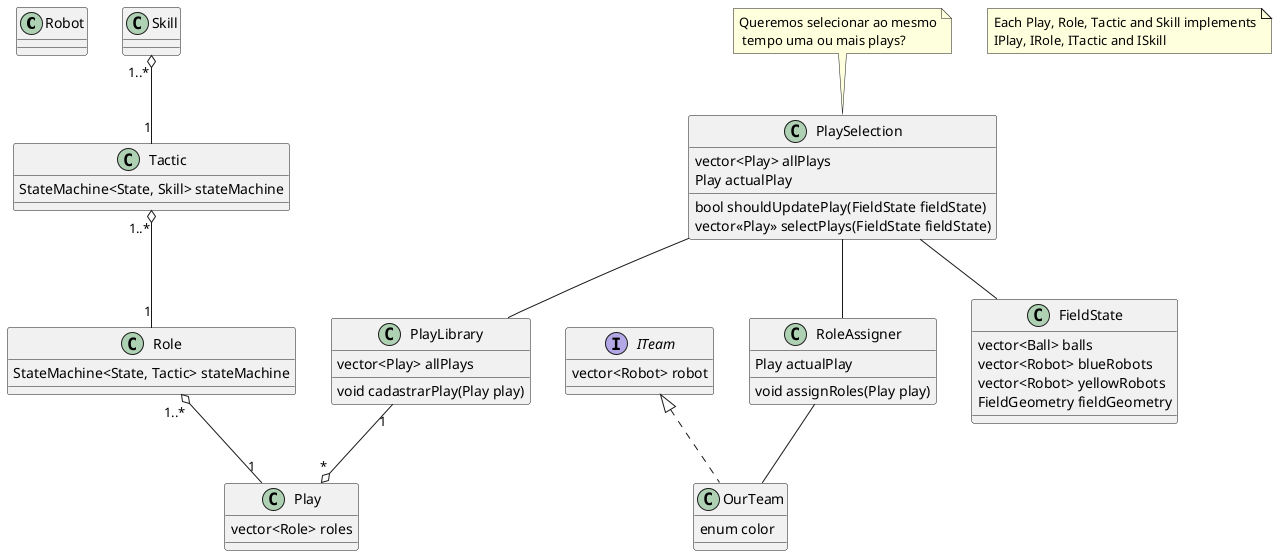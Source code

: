 @startuml teste
class Robot {

}

class Skill {

}

class Tactic {
    StateMachine<State, Skill> stateMachine
}

class Role {
    StateMachine<State, Tactic> stateMachine
}

class Play {
    vector<Role> roles
}

class PlayLibrary {
    vector<Play> allPlays
    void cadastrarPlay(Play play)
}

class RoleAssigner {
    Play actualPlay
    void assignRoles(Play play)
}

class PlaySelection {
    vector<Play> allPlays
    Play actualPlay
    bool shouldUpdatePlay(FieldState fieldState)
    vector<<Play>> selectPlays(FieldState fieldState)
}

class FieldState {
    vector<Ball> balls
    vector<Robot> blueRobots
    vector<Robot> yellowRobots
    FieldGeometry fieldGeometry
}

interface ITeam {
    vector<Robot> robot
}

class OurTeam implements ITeam {
    enum color
}

PlayLibrary "1" --o "*" Play
PlaySelection -- FieldState
PlaySelection -- RoleAssigner
PlaySelection -- PlayLibrary
RoleAssigner -- OurTeam
Skill "1..*" o-- "1" Tactic
Tactic "1..*" o-- "1" Role
Role "1..*" o-- "1" Play

note "Each Play, Role, Tactic and Skill implements\nIPlay, IRole, ITactic and ISkill" as N1
note top of PlaySelection: Queremos selecionar ao mesmo\n tempo uma ou mais plays?
@enduml